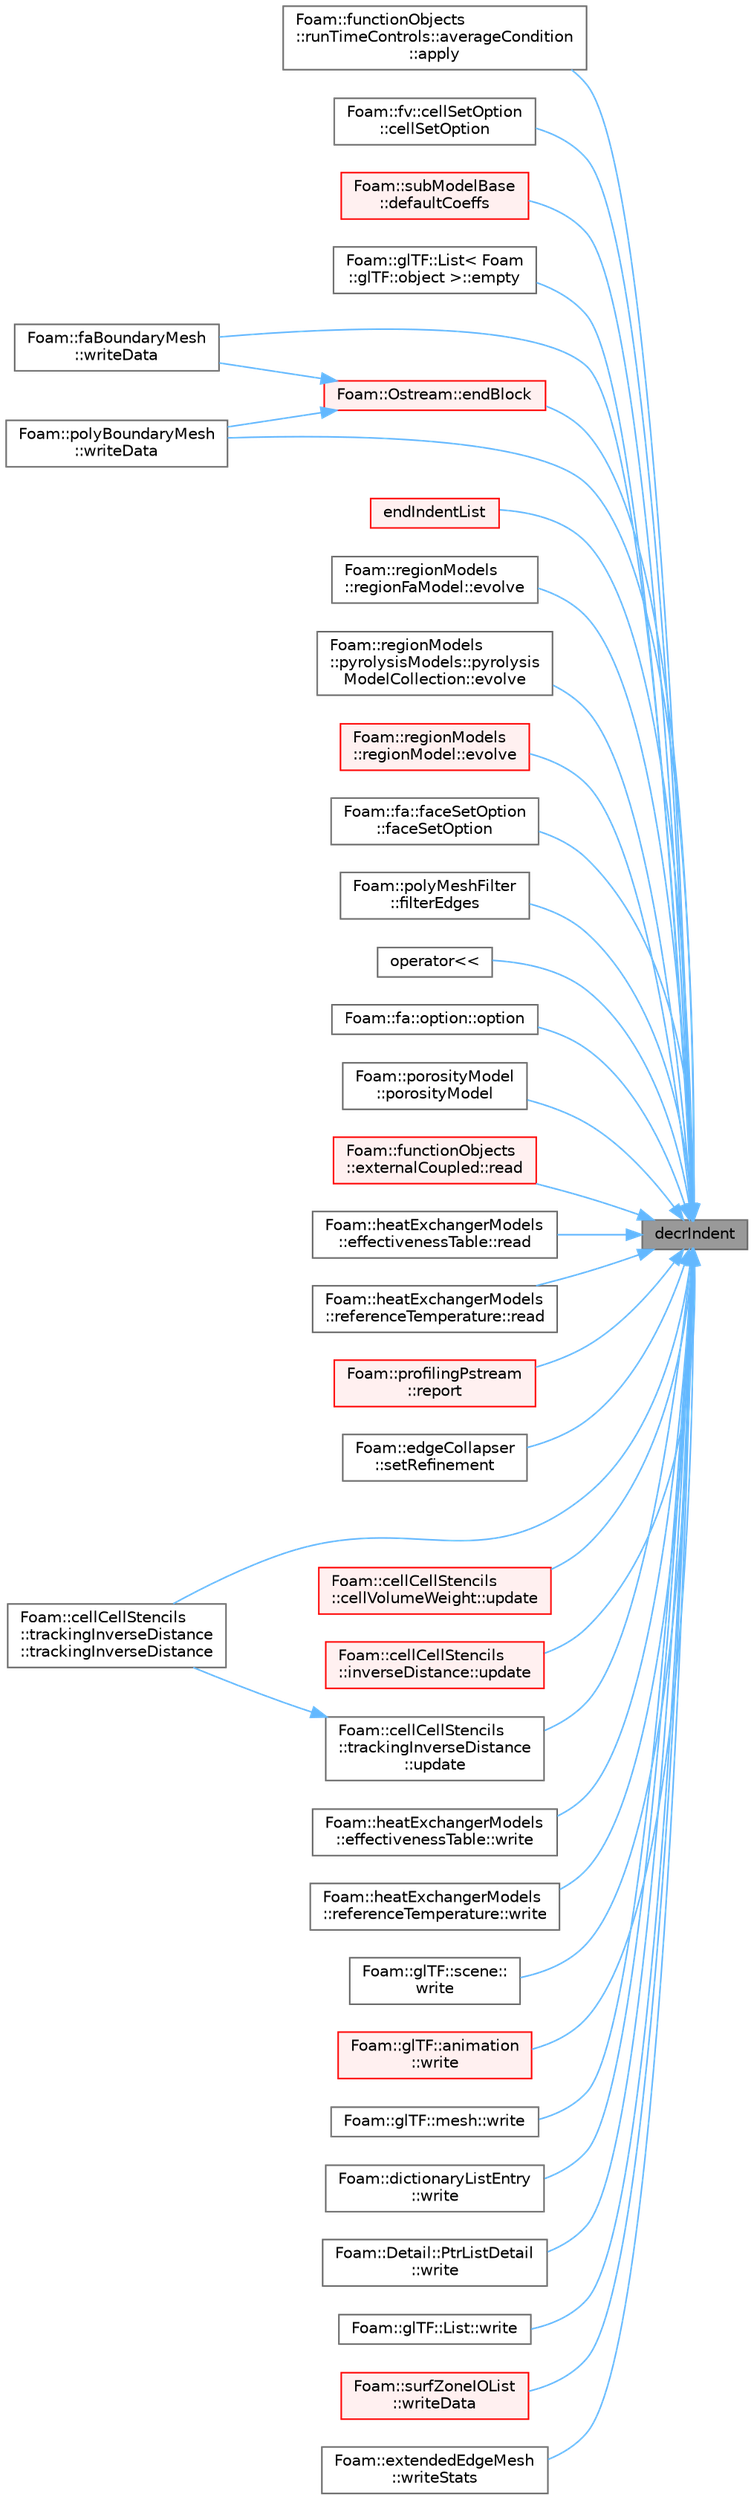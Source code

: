 digraph "decrIndent"
{
 // LATEX_PDF_SIZE
  bgcolor="transparent";
  edge [fontname=Helvetica,fontsize=10,labelfontname=Helvetica,labelfontsize=10];
  node [fontname=Helvetica,fontsize=10,shape=box,height=0.2,width=0.4];
  rankdir="RL";
  Node1 [id="Node000001",label="decrIndent",height=0.2,width=0.4,color="gray40", fillcolor="grey60", style="filled", fontcolor="black",tooltip=" "];
  Node1 -> Node2 [id="edge1_Node000001_Node000002",dir="back",color="steelblue1",style="solid",tooltip=" "];
  Node2 [id="Node000002",label="Foam::functionObjects\l::runTimeControls::averageCondition\l::apply",height=0.2,width=0.4,color="grey40", fillcolor="white", style="filled",URL="$classFoam_1_1functionObjects_1_1runTimeControls_1_1averageCondition.html#a41707e0215f265cb54e28ae4660d487f",tooltip=" "];
  Node1 -> Node3 [id="edge2_Node000001_Node000003",dir="back",color="steelblue1",style="solid",tooltip=" "];
  Node3 [id="Node000003",label="Foam::fv::cellSetOption\l::cellSetOption",height=0.2,width=0.4,color="grey40", fillcolor="white", style="filled",URL="$classFoam_1_1fv_1_1cellSetOption.html#a7d925e380a1fb1d2a09592f3112a6a25",tooltip=" "];
  Node1 -> Node4 [id="edge3_Node000001_Node000004",dir="back",color="steelblue1",style="solid",tooltip=" "];
  Node4 [id="Node000004",label="Foam::subModelBase\l::defaultCoeffs",height=0.2,width=0.4,color="red", fillcolor="#FFF0F0", style="filled",URL="$classFoam_1_1subModelBase.html#adbd106106c3d31b13d1a43c49c95d99e",tooltip=" "];
  Node1 -> Node9 [id="edge4_Node000001_Node000009",dir="back",color="steelblue1",style="solid",tooltip=" "];
  Node9 [id="Node000009",label="Foam::glTF::List\< Foam\l::glTF::object \>::empty",height=0.2,width=0.4,color="grey40", fillcolor="white", style="filled",URL="$classFoam_1_1glTF_1_1List.html#a3f6fc5de06a318920d84f3c3742db07f",tooltip=" "];
  Node1 -> Node10 [id="edge5_Node000001_Node000010",dir="back",color="steelblue1",style="solid",tooltip=" "];
  Node10 [id="Node000010",label="Foam::Ostream::endBlock",height=0.2,width=0.4,color="red", fillcolor="#FFF0F0", style="filled",URL="$classFoam_1_1Ostream.html#a091a8099f85fc9f5ad1a5c54021e1a64",tooltip=" "];
  Node10 -> Node67 [id="edge6_Node000010_Node000067",dir="back",color="steelblue1",style="solid",tooltip=" "];
  Node67 [id="Node000067",label="Foam::faBoundaryMesh\l::writeData",height=0.2,width=0.4,color="grey40", fillcolor="white", style="filled",URL="$classFoam_1_1faBoundaryMesh.html#a4c658e15d7e8f5819cdc0eedbbbeb85e",tooltip=" "];
  Node10 -> Node70 [id="edge7_Node000010_Node000070",dir="back",color="steelblue1",style="solid",tooltip=" "];
  Node70 [id="Node000070",label="Foam::polyBoundaryMesh\l::writeData",height=0.2,width=0.4,color="grey40", fillcolor="white", style="filled",URL="$classFoam_1_1polyBoundaryMesh.html#a4c658e15d7e8f5819cdc0eedbbbeb85e",tooltip=" "];
  Node1 -> Node101 [id="edge8_Node000001_Node000101",dir="back",color="steelblue1",style="solid",tooltip=" "];
  Node101 [id="Node000101",label="endIndentList",height=0.2,width=0.4,color="red", fillcolor="#FFF0F0", style="filled",URL="$namespaceFoam.html#aa7677dc8578681394889267fcc87f236",tooltip=" "];
  Node1 -> Node104 [id="edge9_Node000001_Node000104",dir="back",color="steelblue1",style="solid",tooltip=" "];
  Node104 [id="Node000104",label="Foam::regionModels\l::regionFaModel::evolve",height=0.2,width=0.4,color="grey40", fillcolor="white", style="filled",URL="$classFoam_1_1regionModels_1_1regionFaModel.html#a9e3bb886209d951167cd385c1ffe0b00",tooltip=" "];
  Node1 -> Node105 [id="edge10_Node000001_Node000105",dir="back",color="steelblue1",style="solid",tooltip=" "];
  Node105 [id="Node000105",label="Foam::regionModels\l::pyrolysisModels::pyrolysis\lModelCollection::evolve",height=0.2,width=0.4,color="grey40", fillcolor="white", style="filled",URL="$classFoam_1_1regionModels_1_1pyrolysisModels_1_1pyrolysisModelCollection.html#a9e3bb886209d951167cd385c1ffe0b00",tooltip=" "];
  Node1 -> Node106 [id="edge11_Node000001_Node000106",dir="back",color="steelblue1",style="solid",tooltip=" "];
  Node106 [id="Node000106",label="Foam::regionModels\l::regionModel::evolve",height=0.2,width=0.4,color="red", fillcolor="#FFF0F0", style="filled",URL="$classFoam_1_1regionModels_1_1regionModel.html#a9e3bb886209d951167cd385c1ffe0b00",tooltip=" "];
  Node1 -> Node108 [id="edge12_Node000001_Node000108",dir="back",color="steelblue1",style="solid",tooltip=" "];
  Node108 [id="Node000108",label="Foam::fa::faceSetOption\l::faceSetOption",height=0.2,width=0.4,color="grey40", fillcolor="white", style="filled",URL="$classFoam_1_1fa_1_1faceSetOption.html#ab0a0aaf7695282282e566dcb2ac9eb31",tooltip=" "];
  Node1 -> Node109 [id="edge13_Node000001_Node000109",dir="back",color="steelblue1",style="solid",tooltip=" "];
  Node109 [id="Node000109",label="Foam::polyMeshFilter\l::filterEdges",height=0.2,width=0.4,color="grey40", fillcolor="white", style="filled",URL="$classFoam_1_1polyMeshFilter.html#ad478c9d800707f297552317d2f03cbce",tooltip=" "];
  Node1 -> Node110 [id="edge14_Node000001_Node000110",dir="back",color="steelblue1",style="solid",tooltip=" "];
  Node110 [id="Node000110",label="operator\<\<",height=0.2,width=0.4,color="grey40", fillcolor="white", style="filled",URL="$namespaceFoam.html#a1c831893c27675308e86737fb2e7eba0",tooltip=" "];
  Node1 -> Node111 [id="edge15_Node000001_Node000111",dir="back",color="steelblue1",style="solid",tooltip=" "];
  Node111 [id="Node000111",label="Foam::fa::option::option",height=0.2,width=0.4,color="grey40", fillcolor="white", style="filled",URL="$classFoam_1_1fa_1_1option.html#a5b3ffd51107a0d58e9bdc18d50011c17",tooltip=" "];
  Node1 -> Node112 [id="edge16_Node000001_Node000112",dir="back",color="steelblue1",style="solid",tooltip=" "];
  Node112 [id="Node000112",label="Foam::porosityModel\l::porosityModel",height=0.2,width=0.4,color="grey40", fillcolor="white", style="filled",URL="$classFoam_1_1porosityModel.html#ac16cdaf3da7d1fcb7c3220ab9ab06c10",tooltip=" "];
  Node1 -> Node113 [id="edge17_Node000001_Node000113",dir="back",color="steelblue1",style="solid",tooltip=" "];
  Node113 [id="Node000113",label="Foam::functionObjects\l::externalCoupled::read",height=0.2,width=0.4,color="red", fillcolor="#FFF0F0", style="filled",URL="$classFoam_1_1functionObjects_1_1externalCoupled.html#a6ce0c64db98eb6144d363dbfc86104eb",tooltip=" "];
  Node1 -> Node115 [id="edge18_Node000001_Node000115",dir="back",color="steelblue1",style="solid",tooltip=" "];
  Node115 [id="Node000115",label="Foam::heatExchangerModels\l::effectivenessTable::read",height=0.2,width=0.4,color="grey40", fillcolor="white", style="filled",URL="$classFoam_1_1heatExchangerModels_1_1effectivenessTable.html#a6ce0c64db98eb6144d363dbfc86104eb",tooltip=" "];
  Node1 -> Node116 [id="edge19_Node000001_Node000116",dir="back",color="steelblue1",style="solid",tooltip=" "];
  Node116 [id="Node000116",label="Foam::heatExchangerModels\l::referenceTemperature::read",height=0.2,width=0.4,color="grey40", fillcolor="white", style="filled",URL="$classFoam_1_1heatExchangerModels_1_1referenceTemperature.html#a6ce0c64db98eb6144d363dbfc86104eb",tooltip=" "];
  Node1 -> Node117 [id="edge20_Node000001_Node000117",dir="back",color="steelblue1",style="solid",tooltip=" "];
  Node117 [id="Node000117",label="Foam::profilingPstream\l::report",height=0.2,width=0.4,color="red", fillcolor="#FFF0F0", style="filled",URL="$classFoam_1_1profilingPstream.html#ad40ce0278af54460a3a20990a0edaaaa",tooltip=" "];
  Node1 -> Node119 [id="edge21_Node000001_Node000119",dir="back",color="steelblue1",style="solid",tooltip=" "];
  Node119 [id="Node000119",label="Foam::edgeCollapser\l::setRefinement",height=0.2,width=0.4,color="grey40", fillcolor="white", style="filled",URL="$classFoam_1_1edgeCollapser.html#a788f5a11a20efd0f4a6a8ab78be4efeb",tooltip=" "];
  Node1 -> Node120 [id="edge22_Node000001_Node000120",dir="back",color="steelblue1",style="solid",tooltip=" "];
  Node120 [id="Node000120",label="Foam::cellCellStencils\l::trackingInverseDistance\l::trackingInverseDistance",height=0.2,width=0.4,color="grey40", fillcolor="white", style="filled",URL="$classFoam_1_1cellCellStencils_1_1trackingInverseDistance.html#aef8a2ca158b67eefc88080fd237747a7",tooltip=" "];
  Node1 -> Node121 [id="edge23_Node000001_Node000121",dir="back",color="steelblue1",style="solid",tooltip=" "];
  Node121 [id="Node000121",label="Foam::cellCellStencils\l::cellVolumeWeight::update",height=0.2,width=0.4,color="red", fillcolor="#FFF0F0", style="filled",URL="$classFoam_1_1cellCellStencils_1_1cellVolumeWeight.html#aa2aac016e2bf7b5bd2b271786c2791aa",tooltip=" "];
  Node1 -> Node124 [id="edge24_Node000001_Node000124",dir="back",color="steelblue1",style="solid",tooltip=" "];
  Node124 [id="Node000124",label="Foam::cellCellStencils\l::inverseDistance::update",height=0.2,width=0.4,color="red", fillcolor="#FFF0F0", style="filled",URL="$classFoam_1_1cellCellStencils_1_1inverseDistance.html#aa2aac016e2bf7b5bd2b271786c2791aa",tooltip=" "];
  Node1 -> Node128 [id="edge25_Node000001_Node000128",dir="back",color="steelblue1",style="solid",tooltip=" "];
  Node128 [id="Node000128",label="Foam::cellCellStencils\l::trackingInverseDistance\l::update",height=0.2,width=0.4,color="grey40", fillcolor="white", style="filled",URL="$classFoam_1_1cellCellStencils_1_1trackingInverseDistance.html#aa2aac016e2bf7b5bd2b271786c2791aa",tooltip=" "];
  Node128 -> Node120 [id="edge26_Node000128_Node000120",dir="back",color="steelblue1",style="solid",tooltip=" "];
  Node1 -> Node129 [id="edge27_Node000001_Node000129",dir="back",color="steelblue1",style="solid",tooltip=" "];
  Node129 [id="Node000129",label="Foam::heatExchangerModels\l::effectivenessTable::write",height=0.2,width=0.4,color="grey40", fillcolor="white", style="filled",URL="$classFoam_1_1heatExchangerModels_1_1effectivenessTable.html#acf29944b2fb8cbe87fcb0486f9f95f82",tooltip=" "];
  Node1 -> Node130 [id="edge28_Node000001_Node000130",dir="back",color="steelblue1",style="solid",tooltip=" "];
  Node130 [id="Node000130",label="Foam::heatExchangerModels\l::referenceTemperature::write",height=0.2,width=0.4,color="grey40", fillcolor="white", style="filled",URL="$classFoam_1_1heatExchangerModels_1_1referenceTemperature.html#acf29944b2fb8cbe87fcb0486f9f95f82",tooltip=" "];
  Node1 -> Node131 [id="edge29_Node000001_Node000131",dir="back",color="steelblue1",style="solid",tooltip=" "];
  Node131 [id="Node000131",label="Foam::glTF::scene::\lwrite",height=0.2,width=0.4,color="grey40", fillcolor="white", style="filled",URL="$classFoam_1_1glTF_1_1scene.html#abc3cd62ff33f4830f9e4cfceed468856",tooltip=" "];
  Node1 -> Node132 [id="edge30_Node000001_Node000132",dir="back",color="steelblue1",style="solid",tooltip=" "];
  Node132 [id="Node000132",label="Foam::glTF::animation\l::write",height=0.2,width=0.4,color="red", fillcolor="#FFF0F0", style="filled",URL="$classFoam_1_1glTF_1_1animation.html#a78cec3e4ecac4a89a3ad8d38f2ad21f5",tooltip=" "];
  Node1 -> Node134 [id="edge31_Node000001_Node000134",dir="back",color="steelblue1",style="solid",tooltip=" "];
  Node134 [id="Node000134",label="Foam::glTF::mesh::write",height=0.2,width=0.4,color="grey40", fillcolor="white", style="filled",URL="$classFoam_1_1glTF_1_1mesh.html#a78cec3e4ecac4a89a3ad8d38f2ad21f5",tooltip=" "];
  Node1 -> Node62 [id="edge32_Node000001_Node000062",dir="back",color="steelblue1",style="solid",tooltip=" "];
  Node62 [id="Node000062",label="Foam::dictionaryListEntry\l::write",height=0.2,width=0.4,color="grey40", fillcolor="white", style="filled",URL="$classFoam_1_1dictionaryListEntry.html#a78cec3e4ecac4a89a3ad8d38f2ad21f5",tooltip=" "];
  Node1 -> Node135 [id="edge33_Node000001_Node000135",dir="back",color="steelblue1",style="solid",tooltip=" "];
  Node135 [id="Node000135",label="Foam::Detail::PtrListDetail\l::write",height=0.2,width=0.4,color="grey40", fillcolor="white", style="filled",URL="$classFoam_1_1Detail_1_1PtrListDetail.html#a90893553b665c8f534f3b84bc74bfa20",tooltip=" "];
  Node1 -> Node136 [id="edge34_Node000001_Node000136",dir="back",color="steelblue1",style="solid",tooltip=" "];
  Node136 [id="Node000136",label="Foam::glTF::List::write",height=0.2,width=0.4,color="grey40", fillcolor="white", style="filled",URL="$classFoam_1_1glTF_1_1List.html#aa42f14a82ff7846be7b55912582ae079",tooltip=" "];
  Node1 -> Node67 [id="edge35_Node000001_Node000067",dir="back",color="steelblue1",style="solid",tooltip=" "];
  Node1 -> Node70 [id="edge36_Node000001_Node000070",dir="back",color="steelblue1",style="solid",tooltip=" "];
  Node1 -> Node137 [id="edge37_Node000001_Node000137",dir="back",color="steelblue1",style="solid",tooltip=" "];
  Node137 [id="Node000137",label="Foam::surfZoneIOList\l::writeData",height=0.2,width=0.4,color="red", fillcolor="#FFF0F0", style="filled",URL="$classFoam_1_1surfZoneIOList.html#a4c658e15d7e8f5819cdc0eedbbbeb85e",tooltip=" "];
  Node1 -> Node139 [id="edge38_Node000001_Node000139",dir="back",color="steelblue1",style="solid",tooltip=" "];
  Node139 [id="Node000139",label="Foam::extendedEdgeMesh\l::writeStats",height=0.2,width=0.4,color="grey40", fillcolor="white", style="filled",URL="$classFoam_1_1extendedEdgeMesh.html#abcdb99a5c0073642de36f2a8b03e92c2",tooltip=" "];
}
